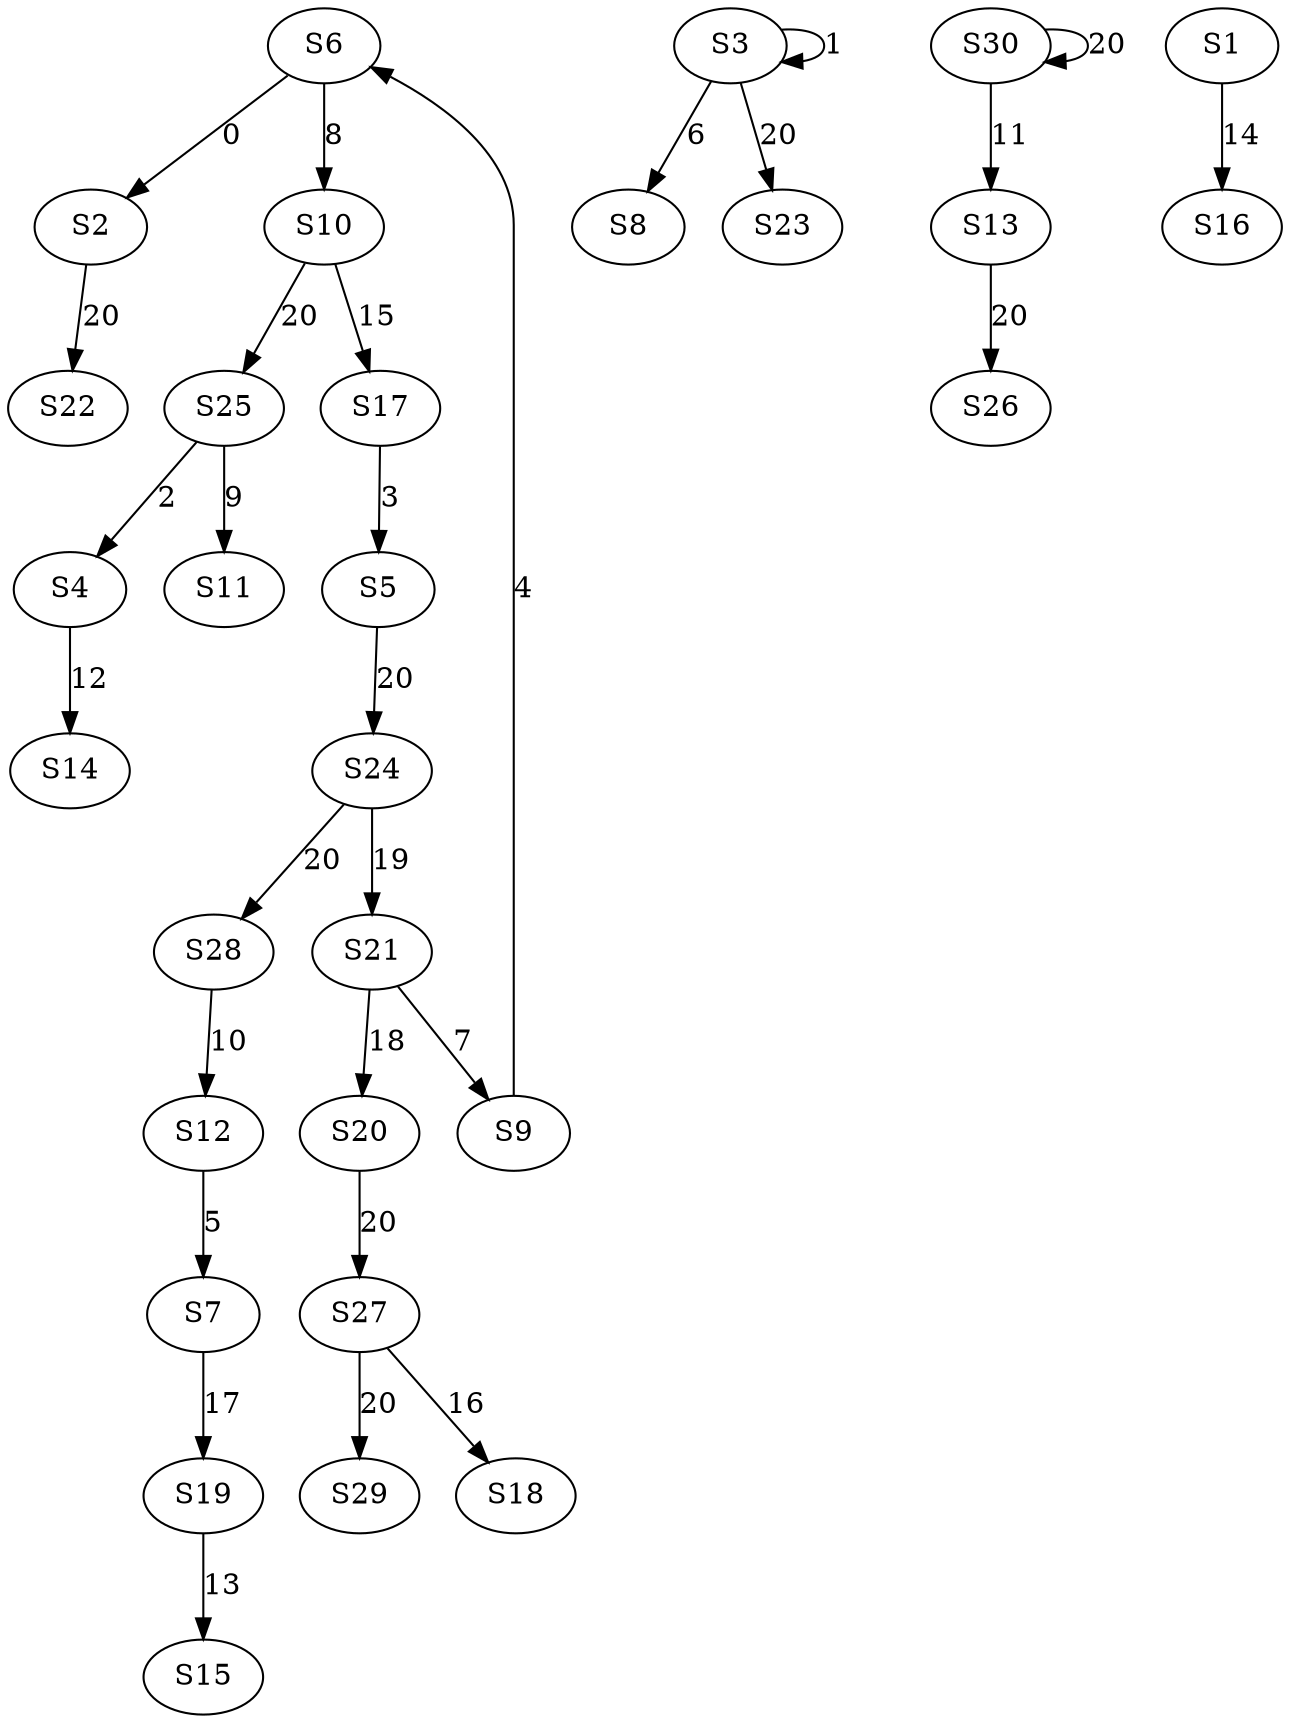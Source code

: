 strict digraph {
	S6 -> S2 [ label = 0 ];
	S3 -> S3 [ label = 1 ];
	S25 -> S4 [ label = 2 ];
	S17 -> S5 [ label = 3 ];
	S9 -> S6 [ label = 4 ];
	S12 -> S7 [ label = 5 ];
	S3 -> S8 [ label = 6 ];
	S21 -> S9 [ label = 7 ];
	S6 -> S10 [ label = 8 ];
	S25 -> S11 [ label = 9 ];
	S28 -> S12 [ label = 10 ];
	S30 -> S13 [ label = 11 ];
	S4 -> S14 [ label = 12 ];
	S19 -> S15 [ label = 13 ];
	S1 -> S16 [ label = 14 ];
	S10 -> S17 [ label = 15 ];
	S27 -> S18 [ label = 16 ];
	S7 -> S19 [ label = 17 ];
	S21 -> S20 [ label = 18 ];
	S24 -> S21 [ label = 19 ];
	S2 -> S22 [ label = 20 ];
	S3 -> S23 [ label = 20 ];
	S5 -> S24 [ label = 20 ];
	S10 -> S25 [ label = 20 ];
	S13 -> S26 [ label = 20 ];
	S20 -> S27 [ label = 20 ];
	S24 -> S28 [ label = 20 ];
	S27 -> S29 [ label = 20 ];
	S30 -> S30 [ label = 20 ];
}
